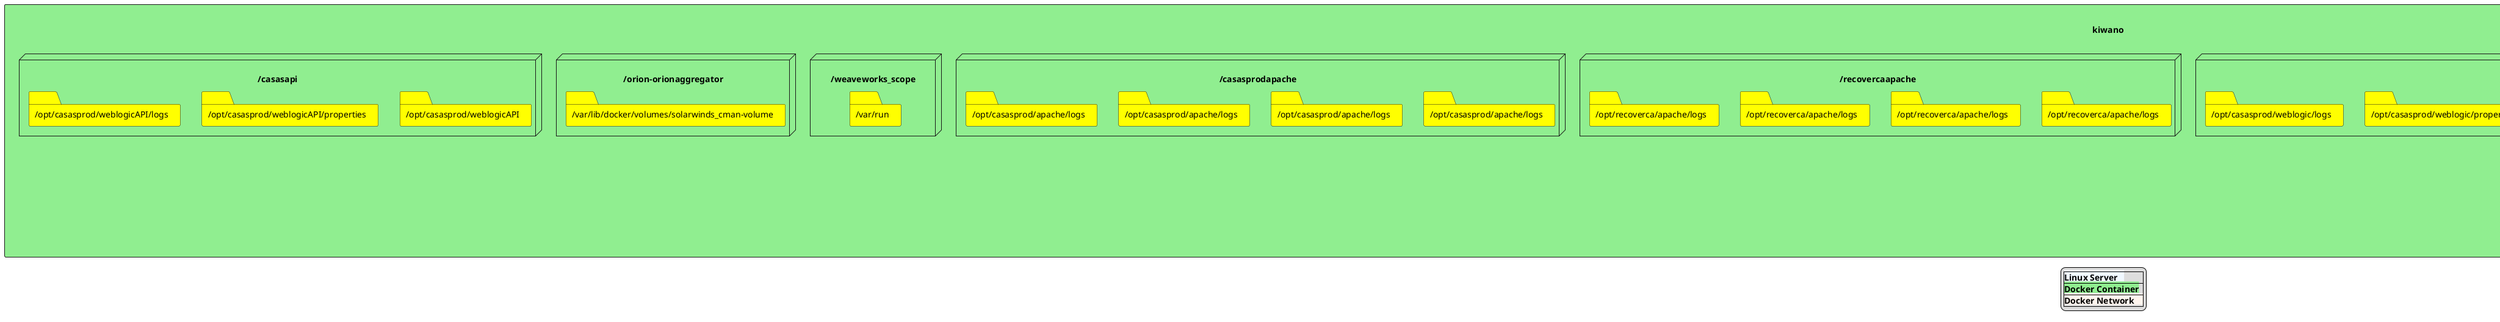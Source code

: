 @startuml "Generated"
'on: 2021-12-27T22:59:13.6-08:00
' hide stereotype
legend
|<back:AliceBlue><b>Linux Server   </b></back>|
|<back:LightGreen><b>Docker Container</b></back>|
|<back:SeaShell><b>Docker Network    </b></back>|
endlegend

	component "\nkiwano" as x314602240 #LightGreen {
	

		node "\n/housingelements" as x216975557 #LightGreen {
	
	folder "/opt/housingelements/wildfly/logs" as x24435535 #Yellow {
	

	}

	}

		node "\n/aprprod" as x174926803 #LightGreen {
	
	folder "/opt/aprprod/weblogic/properties" as x54566453 #Yellow {
	

	}

    x216975557 -[hidden]- x174926803

	folder "/opt/aprprod/weblogic/logs" as x119806867 #Yellow {
	

	}
	folder "/opt/aprprod/weblogic" as x218224257 #Yellow {
	

	}
	folder "/opt/aprprod/weblogic/logs" as x227922487 #Yellow {
	

	}

	}

		node "\n/housingelementsapache" as x31121023 #LightGreen {
	
	folder "/opt/housingelements/apache" as x214166764 #Yellow {
	

	}

	}

		node "\n/aprprodapache" as x27926429 #LightGreen {
	
	folder "/opt/aprprod/apache/logs" as x109915288 #Yellow {
	

	}
	folder "/opt/aprprod/apache/logs" as x44921036 #Yellow {
	

	}
	folder "/opt/aprprod/apache/logs" as x36585569 #Yellow {
	

	}
	folder "/opt/aprprod/apache/logs" as x38716025 #Yellow {
	

	}

	}

		node "\n/casasprod" as x201186995 #LightGreen {
	
	folder "/opt/casasprod/weblogic/logs" as x195197699 #Yellow {
	

	}
	folder "/opt/casasprod/weblogic/UPLOADS" as x148800023 #Yellow {
	

	}
	folder "/opt/casasprod/weblogic/blobs" as x130795326 #Yellow {
	

	}
	folder "/opt/casasprod/weblogic/blobs" as x23810186 #Yellow {
	

	}
	folder "/opt/casasprod/weblogic/properties" as x172586117 #Yellow {
	

	}
	folder "/opt/casasprod/weblogic/logs" as x198615277 #Yellow {
	

	}

	}

		node "\n/recovercaapache" as x26784587 #LightGreen {
	
	folder "/opt/recoverca/apache/logs" as x99487710 #Yellow {
	

	}
	folder "/opt/recoverca/apache/logs" as x127690154 #Yellow {
	

	}
	folder "/opt/recoverca/apache/logs" as x121185543 #Yellow {
	

	}
	folder "/opt/recoverca/apache/logs" as x126469687 #Yellow {
	

	}

	}

		node "\n/casasprodapache" as x264905597 #LightGreen {
	
	folder "/opt/casasprod/apache/logs" as x215775464 #Yellow {
	

	}
	folder "/opt/casasprod/apache/logs" as x99527260 #Yellow {
	

	}
	folder "/opt/casasprod/apache/logs" as x79997361 #Yellow {
	

	}
	folder "/opt/casasprod/apache/logs" as x172051721 #Yellow {
	

	}

	}

		node "\n/weaveworks_scope" as x120489002 #LightGreen {
	
	folder "/var/run" as x106769585 #Yellow {
	

	}

	}

		node "\n/orion-orionaggregator" as x185970893 #LightGreen {
	
	folder "/var/lib/docker/volumes/solarwinds_cman-volume" as x46078711 #Yellow {
	

	}

	}

		node "\n/casasapi" as x20523776 #LightGreen {
	
	folder "/opt/casasprod/weblogicAPI" as x225693662 #Yellow {
	

	}
	folder "/opt/casasprod/weblogicAPI/properties" as x90785967 #Yellow {
	

	}
	folder "/opt/casasprod/weblogicAPI/logs" as x80047645 #Yellow {
	

	}

	}

}
@enduml
